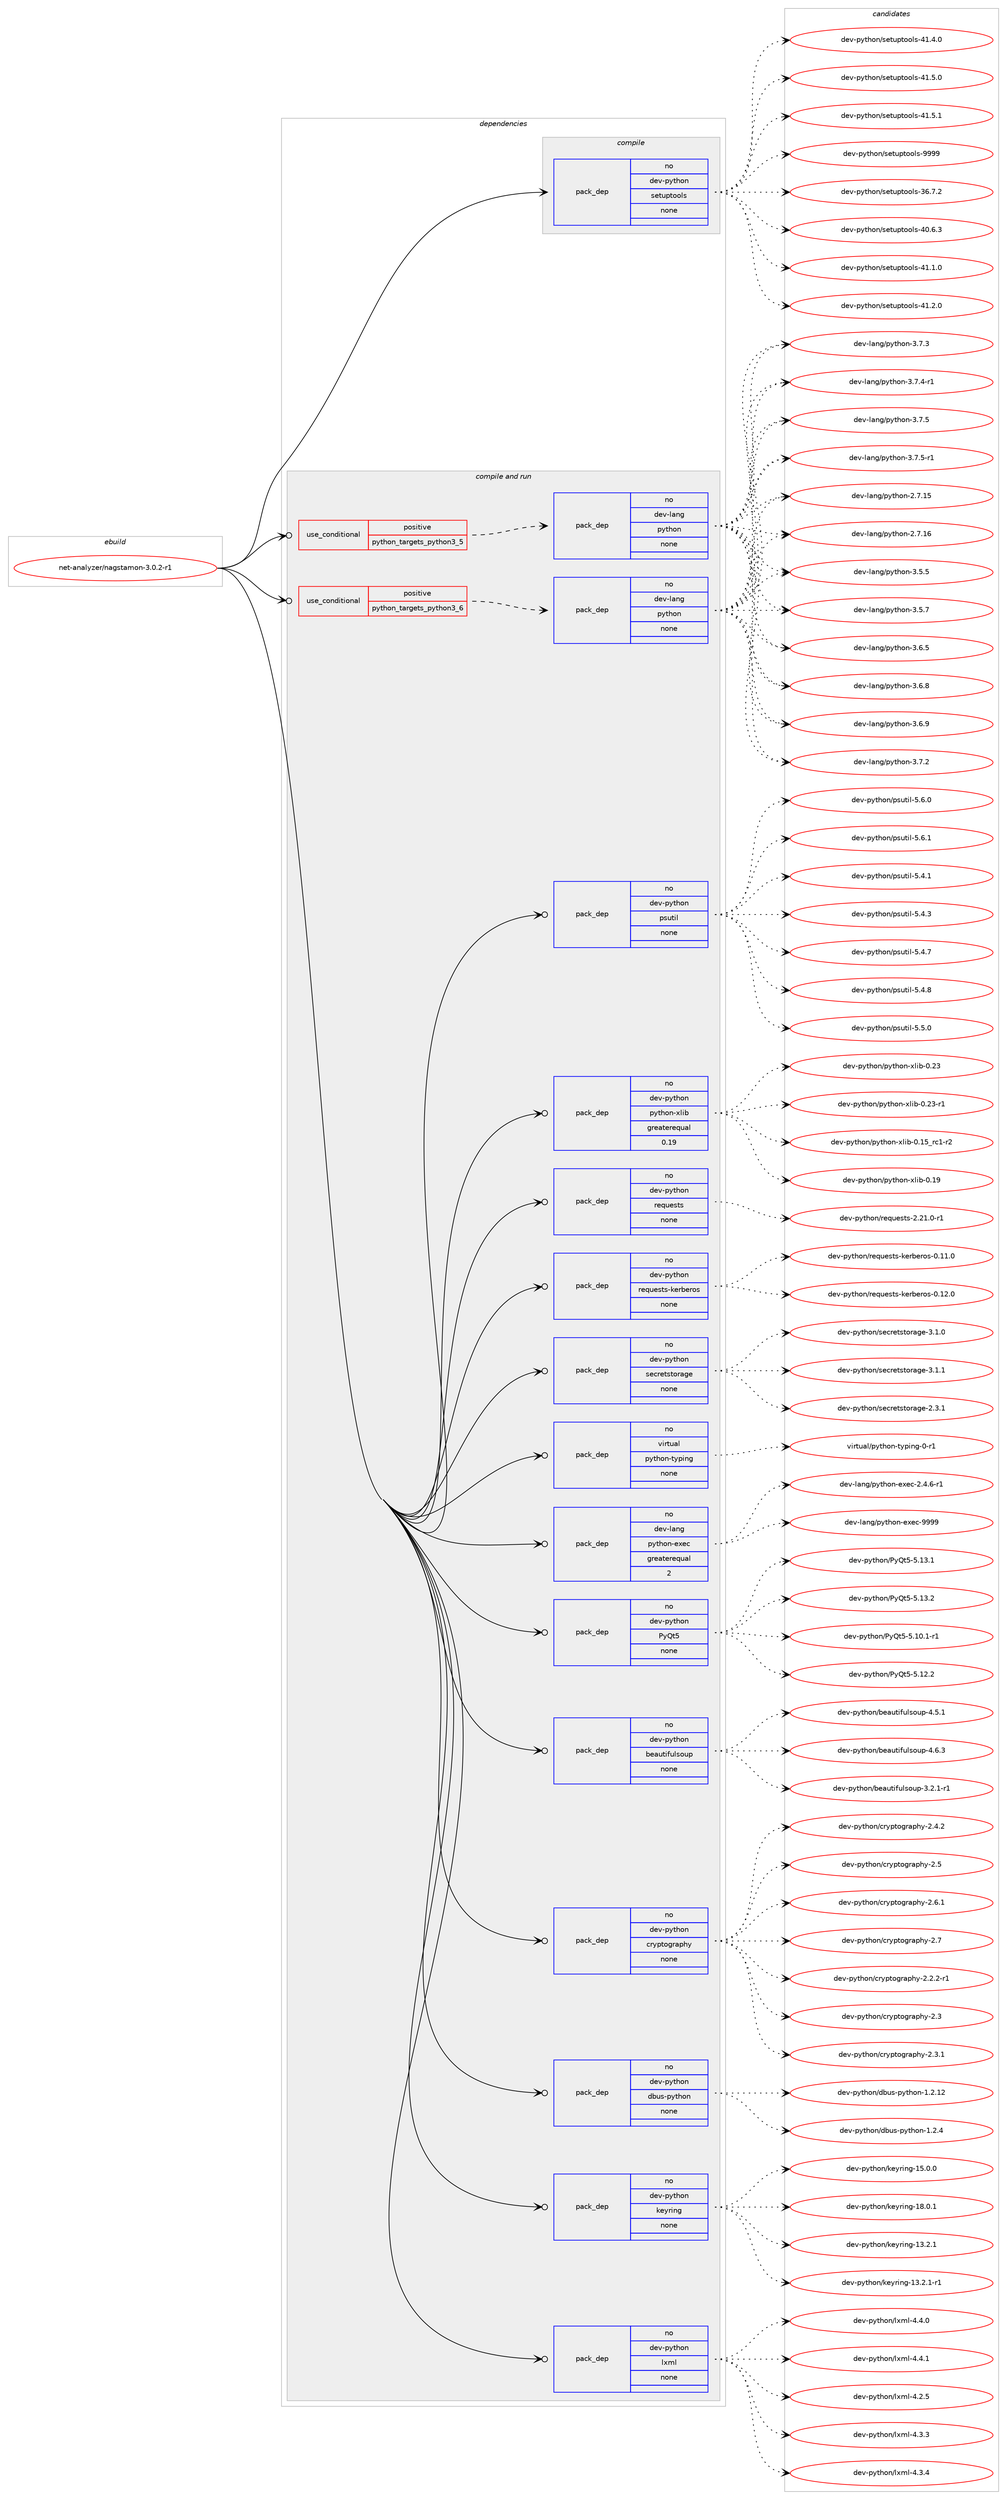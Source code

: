 digraph prolog {

# *************
# Graph options
# *************

newrank=true;
concentrate=true;
compound=true;
graph [rankdir=LR,fontname=Helvetica,fontsize=10,ranksep=1.5];#, ranksep=2.5, nodesep=0.2];
edge  [arrowhead=vee];
node  [fontname=Helvetica,fontsize=10];

# **********
# The ebuild
# **********

subgraph cluster_leftcol {
color=gray;
rank=same;
label=<<i>ebuild</i>>;
id [label="net-analyzer/nagstamon-3.0.2-r1", color=red, width=4, href="../net-analyzer/nagstamon-3.0.2-r1.svg"];
}

# ****************
# The dependencies
# ****************

subgraph cluster_midcol {
color=gray;
label=<<i>dependencies</i>>;
subgraph cluster_compile {
fillcolor="#eeeeee";
style=filled;
label=<<i>compile</i>>;
subgraph pack602021 {
dependency814353 [label=<<TABLE BORDER="0" CELLBORDER="1" CELLSPACING="0" CELLPADDING="4" WIDTH="220"><TR><TD ROWSPAN="6" CELLPADDING="30">pack_dep</TD></TR><TR><TD WIDTH="110">no</TD></TR><TR><TD>dev-python</TD></TR><TR><TD>setuptools</TD></TR><TR><TD>none</TD></TR><TR><TD></TD></TR></TABLE>>, shape=none, color=blue];
}
id:e -> dependency814353:w [weight=20,style="solid",arrowhead="vee"];
}
subgraph cluster_compileandrun {
fillcolor="#eeeeee";
style=filled;
label=<<i>compile and run</i>>;
subgraph cond198115 {
dependency814354 [label=<<TABLE BORDER="0" CELLBORDER="1" CELLSPACING="0" CELLPADDING="4"><TR><TD ROWSPAN="3" CELLPADDING="10">use_conditional</TD></TR><TR><TD>positive</TD></TR><TR><TD>python_targets_python3_5</TD></TR></TABLE>>, shape=none, color=red];
subgraph pack602022 {
dependency814355 [label=<<TABLE BORDER="0" CELLBORDER="1" CELLSPACING="0" CELLPADDING="4" WIDTH="220"><TR><TD ROWSPAN="6" CELLPADDING="30">pack_dep</TD></TR><TR><TD WIDTH="110">no</TD></TR><TR><TD>dev-lang</TD></TR><TR><TD>python</TD></TR><TR><TD>none</TD></TR><TR><TD></TD></TR></TABLE>>, shape=none, color=blue];
}
dependency814354:e -> dependency814355:w [weight=20,style="dashed",arrowhead="vee"];
}
id:e -> dependency814354:w [weight=20,style="solid",arrowhead="odotvee"];
subgraph cond198116 {
dependency814356 [label=<<TABLE BORDER="0" CELLBORDER="1" CELLSPACING="0" CELLPADDING="4"><TR><TD ROWSPAN="3" CELLPADDING="10">use_conditional</TD></TR><TR><TD>positive</TD></TR><TR><TD>python_targets_python3_6</TD></TR></TABLE>>, shape=none, color=red];
subgraph pack602023 {
dependency814357 [label=<<TABLE BORDER="0" CELLBORDER="1" CELLSPACING="0" CELLPADDING="4" WIDTH="220"><TR><TD ROWSPAN="6" CELLPADDING="30">pack_dep</TD></TR><TR><TD WIDTH="110">no</TD></TR><TR><TD>dev-lang</TD></TR><TR><TD>python</TD></TR><TR><TD>none</TD></TR><TR><TD></TD></TR></TABLE>>, shape=none, color=blue];
}
dependency814356:e -> dependency814357:w [weight=20,style="dashed",arrowhead="vee"];
}
id:e -> dependency814356:w [weight=20,style="solid",arrowhead="odotvee"];
subgraph pack602024 {
dependency814358 [label=<<TABLE BORDER="0" CELLBORDER="1" CELLSPACING="0" CELLPADDING="4" WIDTH="220"><TR><TD ROWSPAN="6" CELLPADDING="30">pack_dep</TD></TR><TR><TD WIDTH="110">no</TD></TR><TR><TD>dev-lang</TD></TR><TR><TD>python-exec</TD></TR><TR><TD>greaterequal</TD></TR><TR><TD>2</TD></TR></TABLE>>, shape=none, color=blue];
}
id:e -> dependency814358:w [weight=20,style="solid",arrowhead="odotvee"];
subgraph pack602025 {
dependency814359 [label=<<TABLE BORDER="0" CELLBORDER="1" CELLSPACING="0" CELLPADDING="4" WIDTH="220"><TR><TD ROWSPAN="6" CELLPADDING="30">pack_dep</TD></TR><TR><TD WIDTH="110">no</TD></TR><TR><TD>dev-python</TD></TR><TR><TD>PyQt5</TD></TR><TR><TD>none</TD></TR><TR><TD></TD></TR></TABLE>>, shape=none, color=blue];
}
id:e -> dependency814359:w [weight=20,style="solid",arrowhead="odotvee"];
subgraph pack602026 {
dependency814360 [label=<<TABLE BORDER="0" CELLBORDER="1" CELLSPACING="0" CELLPADDING="4" WIDTH="220"><TR><TD ROWSPAN="6" CELLPADDING="30">pack_dep</TD></TR><TR><TD WIDTH="110">no</TD></TR><TR><TD>dev-python</TD></TR><TR><TD>beautifulsoup</TD></TR><TR><TD>none</TD></TR><TR><TD></TD></TR></TABLE>>, shape=none, color=blue];
}
id:e -> dependency814360:w [weight=20,style="solid",arrowhead="odotvee"];
subgraph pack602027 {
dependency814361 [label=<<TABLE BORDER="0" CELLBORDER="1" CELLSPACING="0" CELLPADDING="4" WIDTH="220"><TR><TD ROWSPAN="6" CELLPADDING="30">pack_dep</TD></TR><TR><TD WIDTH="110">no</TD></TR><TR><TD>dev-python</TD></TR><TR><TD>cryptography</TD></TR><TR><TD>none</TD></TR><TR><TD></TD></TR></TABLE>>, shape=none, color=blue];
}
id:e -> dependency814361:w [weight=20,style="solid",arrowhead="odotvee"];
subgraph pack602028 {
dependency814362 [label=<<TABLE BORDER="0" CELLBORDER="1" CELLSPACING="0" CELLPADDING="4" WIDTH="220"><TR><TD ROWSPAN="6" CELLPADDING="30">pack_dep</TD></TR><TR><TD WIDTH="110">no</TD></TR><TR><TD>dev-python</TD></TR><TR><TD>dbus-python</TD></TR><TR><TD>none</TD></TR><TR><TD></TD></TR></TABLE>>, shape=none, color=blue];
}
id:e -> dependency814362:w [weight=20,style="solid",arrowhead="odotvee"];
subgraph pack602029 {
dependency814363 [label=<<TABLE BORDER="0" CELLBORDER="1" CELLSPACING="0" CELLPADDING="4" WIDTH="220"><TR><TD ROWSPAN="6" CELLPADDING="30">pack_dep</TD></TR><TR><TD WIDTH="110">no</TD></TR><TR><TD>dev-python</TD></TR><TR><TD>keyring</TD></TR><TR><TD>none</TD></TR><TR><TD></TD></TR></TABLE>>, shape=none, color=blue];
}
id:e -> dependency814363:w [weight=20,style="solid",arrowhead="odotvee"];
subgraph pack602030 {
dependency814364 [label=<<TABLE BORDER="0" CELLBORDER="1" CELLSPACING="0" CELLPADDING="4" WIDTH="220"><TR><TD ROWSPAN="6" CELLPADDING="30">pack_dep</TD></TR><TR><TD WIDTH="110">no</TD></TR><TR><TD>dev-python</TD></TR><TR><TD>lxml</TD></TR><TR><TD>none</TD></TR><TR><TD></TD></TR></TABLE>>, shape=none, color=blue];
}
id:e -> dependency814364:w [weight=20,style="solid",arrowhead="odotvee"];
subgraph pack602031 {
dependency814365 [label=<<TABLE BORDER="0" CELLBORDER="1" CELLSPACING="0" CELLPADDING="4" WIDTH="220"><TR><TD ROWSPAN="6" CELLPADDING="30">pack_dep</TD></TR><TR><TD WIDTH="110">no</TD></TR><TR><TD>dev-python</TD></TR><TR><TD>psutil</TD></TR><TR><TD>none</TD></TR><TR><TD></TD></TR></TABLE>>, shape=none, color=blue];
}
id:e -> dependency814365:w [weight=20,style="solid",arrowhead="odotvee"];
subgraph pack602032 {
dependency814366 [label=<<TABLE BORDER="0" CELLBORDER="1" CELLSPACING="0" CELLPADDING="4" WIDTH="220"><TR><TD ROWSPAN="6" CELLPADDING="30">pack_dep</TD></TR><TR><TD WIDTH="110">no</TD></TR><TR><TD>dev-python</TD></TR><TR><TD>python-xlib</TD></TR><TR><TD>greaterequal</TD></TR><TR><TD>0.19</TD></TR></TABLE>>, shape=none, color=blue];
}
id:e -> dependency814366:w [weight=20,style="solid",arrowhead="odotvee"];
subgraph pack602033 {
dependency814367 [label=<<TABLE BORDER="0" CELLBORDER="1" CELLSPACING="0" CELLPADDING="4" WIDTH="220"><TR><TD ROWSPAN="6" CELLPADDING="30">pack_dep</TD></TR><TR><TD WIDTH="110">no</TD></TR><TR><TD>dev-python</TD></TR><TR><TD>requests</TD></TR><TR><TD>none</TD></TR><TR><TD></TD></TR></TABLE>>, shape=none, color=blue];
}
id:e -> dependency814367:w [weight=20,style="solid",arrowhead="odotvee"];
subgraph pack602034 {
dependency814368 [label=<<TABLE BORDER="0" CELLBORDER="1" CELLSPACING="0" CELLPADDING="4" WIDTH="220"><TR><TD ROWSPAN="6" CELLPADDING="30">pack_dep</TD></TR><TR><TD WIDTH="110">no</TD></TR><TR><TD>dev-python</TD></TR><TR><TD>requests-kerberos</TD></TR><TR><TD>none</TD></TR><TR><TD></TD></TR></TABLE>>, shape=none, color=blue];
}
id:e -> dependency814368:w [weight=20,style="solid",arrowhead="odotvee"];
subgraph pack602035 {
dependency814369 [label=<<TABLE BORDER="0" CELLBORDER="1" CELLSPACING="0" CELLPADDING="4" WIDTH="220"><TR><TD ROWSPAN="6" CELLPADDING="30">pack_dep</TD></TR><TR><TD WIDTH="110">no</TD></TR><TR><TD>dev-python</TD></TR><TR><TD>secretstorage</TD></TR><TR><TD>none</TD></TR><TR><TD></TD></TR></TABLE>>, shape=none, color=blue];
}
id:e -> dependency814369:w [weight=20,style="solid",arrowhead="odotvee"];
subgraph pack602036 {
dependency814370 [label=<<TABLE BORDER="0" CELLBORDER="1" CELLSPACING="0" CELLPADDING="4" WIDTH="220"><TR><TD ROWSPAN="6" CELLPADDING="30">pack_dep</TD></TR><TR><TD WIDTH="110">no</TD></TR><TR><TD>virtual</TD></TR><TR><TD>python-typing</TD></TR><TR><TD>none</TD></TR><TR><TD></TD></TR></TABLE>>, shape=none, color=blue];
}
id:e -> dependency814370:w [weight=20,style="solid",arrowhead="odotvee"];
}
subgraph cluster_run {
fillcolor="#eeeeee";
style=filled;
label=<<i>run</i>>;
}
}

# **************
# The candidates
# **************

subgraph cluster_choices {
rank=same;
color=gray;
label=<<i>candidates</i>>;

subgraph choice602021 {
color=black;
nodesep=1;
choice100101118451121211161041111104711510111611711211611111110811545515446554650 [label="dev-python/setuptools-36.7.2", color=red, width=4,href="../dev-python/setuptools-36.7.2.svg"];
choice100101118451121211161041111104711510111611711211611111110811545524846544651 [label="dev-python/setuptools-40.6.3", color=red, width=4,href="../dev-python/setuptools-40.6.3.svg"];
choice100101118451121211161041111104711510111611711211611111110811545524946494648 [label="dev-python/setuptools-41.1.0", color=red, width=4,href="../dev-python/setuptools-41.1.0.svg"];
choice100101118451121211161041111104711510111611711211611111110811545524946504648 [label="dev-python/setuptools-41.2.0", color=red, width=4,href="../dev-python/setuptools-41.2.0.svg"];
choice100101118451121211161041111104711510111611711211611111110811545524946524648 [label="dev-python/setuptools-41.4.0", color=red, width=4,href="../dev-python/setuptools-41.4.0.svg"];
choice100101118451121211161041111104711510111611711211611111110811545524946534648 [label="dev-python/setuptools-41.5.0", color=red, width=4,href="../dev-python/setuptools-41.5.0.svg"];
choice100101118451121211161041111104711510111611711211611111110811545524946534649 [label="dev-python/setuptools-41.5.1", color=red, width=4,href="../dev-python/setuptools-41.5.1.svg"];
choice10010111845112121116104111110471151011161171121161111111081154557575757 [label="dev-python/setuptools-9999", color=red, width=4,href="../dev-python/setuptools-9999.svg"];
dependency814353:e -> choice100101118451121211161041111104711510111611711211611111110811545515446554650:w [style=dotted,weight="100"];
dependency814353:e -> choice100101118451121211161041111104711510111611711211611111110811545524846544651:w [style=dotted,weight="100"];
dependency814353:e -> choice100101118451121211161041111104711510111611711211611111110811545524946494648:w [style=dotted,weight="100"];
dependency814353:e -> choice100101118451121211161041111104711510111611711211611111110811545524946504648:w [style=dotted,weight="100"];
dependency814353:e -> choice100101118451121211161041111104711510111611711211611111110811545524946524648:w [style=dotted,weight="100"];
dependency814353:e -> choice100101118451121211161041111104711510111611711211611111110811545524946534648:w [style=dotted,weight="100"];
dependency814353:e -> choice100101118451121211161041111104711510111611711211611111110811545524946534649:w [style=dotted,weight="100"];
dependency814353:e -> choice10010111845112121116104111110471151011161171121161111111081154557575757:w [style=dotted,weight="100"];
}
subgraph choice602022 {
color=black;
nodesep=1;
choice10010111845108971101034711212111610411111045504655464953 [label="dev-lang/python-2.7.15", color=red, width=4,href="../dev-lang/python-2.7.15.svg"];
choice10010111845108971101034711212111610411111045504655464954 [label="dev-lang/python-2.7.16", color=red, width=4,href="../dev-lang/python-2.7.16.svg"];
choice100101118451089711010347112121116104111110455146534653 [label="dev-lang/python-3.5.5", color=red, width=4,href="../dev-lang/python-3.5.5.svg"];
choice100101118451089711010347112121116104111110455146534655 [label="dev-lang/python-3.5.7", color=red, width=4,href="../dev-lang/python-3.5.7.svg"];
choice100101118451089711010347112121116104111110455146544653 [label="dev-lang/python-3.6.5", color=red, width=4,href="../dev-lang/python-3.6.5.svg"];
choice100101118451089711010347112121116104111110455146544656 [label="dev-lang/python-3.6.8", color=red, width=4,href="../dev-lang/python-3.6.8.svg"];
choice100101118451089711010347112121116104111110455146544657 [label="dev-lang/python-3.6.9", color=red, width=4,href="../dev-lang/python-3.6.9.svg"];
choice100101118451089711010347112121116104111110455146554650 [label="dev-lang/python-3.7.2", color=red, width=4,href="../dev-lang/python-3.7.2.svg"];
choice100101118451089711010347112121116104111110455146554651 [label="dev-lang/python-3.7.3", color=red, width=4,href="../dev-lang/python-3.7.3.svg"];
choice1001011184510897110103471121211161041111104551465546524511449 [label="dev-lang/python-3.7.4-r1", color=red, width=4,href="../dev-lang/python-3.7.4-r1.svg"];
choice100101118451089711010347112121116104111110455146554653 [label="dev-lang/python-3.7.5", color=red, width=4,href="../dev-lang/python-3.7.5.svg"];
choice1001011184510897110103471121211161041111104551465546534511449 [label="dev-lang/python-3.7.5-r1", color=red, width=4,href="../dev-lang/python-3.7.5-r1.svg"];
dependency814355:e -> choice10010111845108971101034711212111610411111045504655464953:w [style=dotted,weight="100"];
dependency814355:e -> choice10010111845108971101034711212111610411111045504655464954:w [style=dotted,weight="100"];
dependency814355:e -> choice100101118451089711010347112121116104111110455146534653:w [style=dotted,weight="100"];
dependency814355:e -> choice100101118451089711010347112121116104111110455146534655:w [style=dotted,weight="100"];
dependency814355:e -> choice100101118451089711010347112121116104111110455146544653:w [style=dotted,weight="100"];
dependency814355:e -> choice100101118451089711010347112121116104111110455146544656:w [style=dotted,weight="100"];
dependency814355:e -> choice100101118451089711010347112121116104111110455146544657:w [style=dotted,weight="100"];
dependency814355:e -> choice100101118451089711010347112121116104111110455146554650:w [style=dotted,weight="100"];
dependency814355:e -> choice100101118451089711010347112121116104111110455146554651:w [style=dotted,weight="100"];
dependency814355:e -> choice1001011184510897110103471121211161041111104551465546524511449:w [style=dotted,weight="100"];
dependency814355:e -> choice100101118451089711010347112121116104111110455146554653:w [style=dotted,weight="100"];
dependency814355:e -> choice1001011184510897110103471121211161041111104551465546534511449:w [style=dotted,weight="100"];
}
subgraph choice602023 {
color=black;
nodesep=1;
choice10010111845108971101034711212111610411111045504655464953 [label="dev-lang/python-2.7.15", color=red, width=4,href="../dev-lang/python-2.7.15.svg"];
choice10010111845108971101034711212111610411111045504655464954 [label="dev-lang/python-2.7.16", color=red, width=4,href="../dev-lang/python-2.7.16.svg"];
choice100101118451089711010347112121116104111110455146534653 [label="dev-lang/python-3.5.5", color=red, width=4,href="../dev-lang/python-3.5.5.svg"];
choice100101118451089711010347112121116104111110455146534655 [label="dev-lang/python-3.5.7", color=red, width=4,href="../dev-lang/python-3.5.7.svg"];
choice100101118451089711010347112121116104111110455146544653 [label="dev-lang/python-3.6.5", color=red, width=4,href="../dev-lang/python-3.6.5.svg"];
choice100101118451089711010347112121116104111110455146544656 [label="dev-lang/python-3.6.8", color=red, width=4,href="../dev-lang/python-3.6.8.svg"];
choice100101118451089711010347112121116104111110455146544657 [label="dev-lang/python-3.6.9", color=red, width=4,href="../dev-lang/python-3.6.9.svg"];
choice100101118451089711010347112121116104111110455146554650 [label="dev-lang/python-3.7.2", color=red, width=4,href="../dev-lang/python-3.7.2.svg"];
choice100101118451089711010347112121116104111110455146554651 [label="dev-lang/python-3.7.3", color=red, width=4,href="../dev-lang/python-3.7.3.svg"];
choice1001011184510897110103471121211161041111104551465546524511449 [label="dev-lang/python-3.7.4-r1", color=red, width=4,href="../dev-lang/python-3.7.4-r1.svg"];
choice100101118451089711010347112121116104111110455146554653 [label="dev-lang/python-3.7.5", color=red, width=4,href="../dev-lang/python-3.7.5.svg"];
choice1001011184510897110103471121211161041111104551465546534511449 [label="dev-lang/python-3.7.5-r1", color=red, width=4,href="../dev-lang/python-3.7.5-r1.svg"];
dependency814357:e -> choice10010111845108971101034711212111610411111045504655464953:w [style=dotted,weight="100"];
dependency814357:e -> choice10010111845108971101034711212111610411111045504655464954:w [style=dotted,weight="100"];
dependency814357:e -> choice100101118451089711010347112121116104111110455146534653:w [style=dotted,weight="100"];
dependency814357:e -> choice100101118451089711010347112121116104111110455146534655:w [style=dotted,weight="100"];
dependency814357:e -> choice100101118451089711010347112121116104111110455146544653:w [style=dotted,weight="100"];
dependency814357:e -> choice100101118451089711010347112121116104111110455146544656:w [style=dotted,weight="100"];
dependency814357:e -> choice100101118451089711010347112121116104111110455146544657:w [style=dotted,weight="100"];
dependency814357:e -> choice100101118451089711010347112121116104111110455146554650:w [style=dotted,weight="100"];
dependency814357:e -> choice100101118451089711010347112121116104111110455146554651:w [style=dotted,weight="100"];
dependency814357:e -> choice1001011184510897110103471121211161041111104551465546524511449:w [style=dotted,weight="100"];
dependency814357:e -> choice100101118451089711010347112121116104111110455146554653:w [style=dotted,weight="100"];
dependency814357:e -> choice1001011184510897110103471121211161041111104551465546534511449:w [style=dotted,weight="100"];
}
subgraph choice602024 {
color=black;
nodesep=1;
choice10010111845108971101034711212111610411111045101120101994550465246544511449 [label="dev-lang/python-exec-2.4.6-r1", color=red, width=4,href="../dev-lang/python-exec-2.4.6-r1.svg"];
choice10010111845108971101034711212111610411111045101120101994557575757 [label="dev-lang/python-exec-9999", color=red, width=4,href="../dev-lang/python-exec-9999.svg"];
dependency814358:e -> choice10010111845108971101034711212111610411111045101120101994550465246544511449:w [style=dotted,weight="100"];
dependency814358:e -> choice10010111845108971101034711212111610411111045101120101994557575757:w [style=dotted,weight="100"];
}
subgraph choice602025 {
color=black;
nodesep=1;
choice1001011184511212111610411111047801218111653455346494846494511449 [label="dev-python/PyQt5-5.10.1-r1", color=red, width=4,href="../dev-python/PyQt5-5.10.1-r1.svg"];
choice100101118451121211161041111104780121811165345534649504650 [label="dev-python/PyQt5-5.12.2", color=red, width=4,href="../dev-python/PyQt5-5.12.2.svg"];
choice100101118451121211161041111104780121811165345534649514649 [label="dev-python/PyQt5-5.13.1", color=red, width=4,href="../dev-python/PyQt5-5.13.1.svg"];
choice100101118451121211161041111104780121811165345534649514650 [label="dev-python/PyQt5-5.13.2", color=red, width=4,href="../dev-python/PyQt5-5.13.2.svg"];
dependency814359:e -> choice1001011184511212111610411111047801218111653455346494846494511449:w [style=dotted,weight="100"];
dependency814359:e -> choice100101118451121211161041111104780121811165345534649504650:w [style=dotted,weight="100"];
dependency814359:e -> choice100101118451121211161041111104780121811165345534649514649:w [style=dotted,weight="100"];
dependency814359:e -> choice100101118451121211161041111104780121811165345534649514650:w [style=dotted,weight="100"];
}
subgraph choice602026 {
color=black;
nodesep=1;
choice100101118451121211161041111104798101971171161051021171081151111171124551465046494511449 [label="dev-python/beautifulsoup-3.2.1-r1", color=red, width=4,href="../dev-python/beautifulsoup-3.2.1-r1.svg"];
choice10010111845112121116104111110479810197117116105102117108115111117112455246534649 [label="dev-python/beautifulsoup-4.5.1", color=red, width=4,href="../dev-python/beautifulsoup-4.5.1.svg"];
choice10010111845112121116104111110479810197117116105102117108115111117112455246544651 [label="dev-python/beautifulsoup-4.6.3", color=red, width=4,href="../dev-python/beautifulsoup-4.6.3.svg"];
dependency814360:e -> choice100101118451121211161041111104798101971171161051021171081151111171124551465046494511449:w [style=dotted,weight="100"];
dependency814360:e -> choice10010111845112121116104111110479810197117116105102117108115111117112455246534649:w [style=dotted,weight="100"];
dependency814360:e -> choice10010111845112121116104111110479810197117116105102117108115111117112455246544651:w [style=dotted,weight="100"];
}
subgraph choice602027 {
color=black;
nodesep=1;
choice100101118451121211161041111104799114121112116111103114971121041214550465046504511449 [label="dev-python/cryptography-2.2.2-r1", color=red, width=4,href="../dev-python/cryptography-2.2.2-r1.svg"];
choice1001011184511212111610411111047991141211121161111031149711210412145504651 [label="dev-python/cryptography-2.3", color=red, width=4,href="../dev-python/cryptography-2.3.svg"];
choice10010111845112121116104111110479911412111211611110311497112104121455046514649 [label="dev-python/cryptography-2.3.1", color=red, width=4,href="../dev-python/cryptography-2.3.1.svg"];
choice10010111845112121116104111110479911412111211611110311497112104121455046524650 [label="dev-python/cryptography-2.4.2", color=red, width=4,href="../dev-python/cryptography-2.4.2.svg"];
choice1001011184511212111610411111047991141211121161111031149711210412145504653 [label="dev-python/cryptography-2.5", color=red, width=4,href="../dev-python/cryptography-2.5.svg"];
choice10010111845112121116104111110479911412111211611110311497112104121455046544649 [label="dev-python/cryptography-2.6.1", color=red, width=4,href="../dev-python/cryptography-2.6.1.svg"];
choice1001011184511212111610411111047991141211121161111031149711210412145504655 [label="dev-python/cryptography-2.7", color=red, width=4,href="../dev-python/cryptography-2.7.svg"];
dependency814361:e -> choice100101118451121211161041111104799114121112116111103114971121041214550465046504511449:w [style=dotted,weight="100"];
dependency814361:e -> choice1001011184511212111610411111047991141211121161111031149711210412145504651:w [style=dotted,weight="100"];
dependency814361:e -> choice10010111845112121116104111110479911412111211611110311497112104121455046514649:w [style=dotted,weight="100"];
dependency814361:e -> choice10010111845112121116104111110479911412111211611110311497112104121455046524650:w [style=dotted,weight="100"];
dependency814361:e -> choice1001011184511212111610411111047991141211121161111031149711210412145504653:w [style=dotted,weight="100"];
dependency814361:e -> choice10010111845112121116104111110479911412111211611110311497112104121455046544649:w [style=dotted,weight="100"];
dependency814361:e -> choice1001011184511212111610411111047991141211121161111031149711210412145504655:w [style=dotted,weight="100"];
}
subgraph choice602028 {
color=black;
nodesep=1;
choice1001011184511212111610411111047100981171154511212111610411111045494650464950 [label="dev-python/dbus-python-1.2.12", color=red, width=4,href="../dev-python/dbus-python-1.2.12.svg"];
choice10010111845112121116104111110471009811711545112121116104111110454946504652 [label="dev-python/dbus-python-1.2.4", color=red, width=4,href="../dev-python/dbus-python-1.2.4.svg"];
dependency814362:e -> choice1001011184511212111610411111047100981171154511212111610411111045494650464950:w [style=dotted,weight="100"];
dependency814362:e -> choice10010111845112121116104111110471009811711545112121116104111110454946504652:w [style=dotted,weight="100"];
}
subgraph choice602029 {
color=black;
nodesep=1;
choice100101118451121211161041111104710710112111410511010345495146504649 [label="dev-python/keyring-13.2.1", color=red, width=4,href="../dev-python/keyring-13.2.1.svg"];
choice1001011184511212111610411111047107101121114105110103454951465046494511449 [label="dev-python/keyring-13.2.1-r1", color=red, width=4,href="../dev-python/keyring-13.2.1-r1.svg"];
choice100101118451121211161041111104710710112111410511010345495346484648 [label="dev-python/keyring-15.0.0", color=red, width=4,href="../dev-python/keyring-15.0.0.svg"];
choice100101118451121211161041111104710710112111410511010345495646484649 [label="dev-python/keyring-18.0.1", color=red, width=4,href="../dev-python/keyring-18.0.1.svg"];
dependency814363:e -> choice100101118451121211161041111104710710112111410511010345495146504649:w [style=dotted,weight="100"];
dependency814363:e -> choice1001011184511212111610411111047107101121114105110103454951465046494511449:w [style=dotted,weight="100"];
dependency814363:e -> choice100101118451121211161041111104710710112111410511010345495346484648:w [style=dotted,weight="100"];
dependency814363:e -> choice100101118451121211161041111104710710112111410511010345495646484649:w [style=dotted,weight="100"];
}
subgraph choice602030 {
color=black;
nodesep=1;
choice1001011184511212111610411111047108120109108455246504653 [label="dev-python/lxml-4.2.5", color=red, width=4,href="../dev-python/lxml-4.2.5.svg"];
choice1001011184511212111610411111047108120109108455246514651 [label="dev-python/lxml-4.3.3", color=red, width=4,href="../dev-python/lxml-4.3.3.svg"];
choice1001011184511212111610411111047108120109108455246514652 [label="dev-python/lxml-4.3.4", color=red, width=4,href="../dev-python/lxml-4.3.4.svg"];
choice1001011184511212111610411111047108120109108455246524648 [label="dev-python/lxml-4.4.0", color=red, width=4,href="../dev-python/lxml-4.4.0.svg"];
choice1001011184511212111610411111047108120109108455246524649 [label="dev-python/lxml-4.4.1", color=red, width=4,href="../dev-python/lxml-4.4.1.svg"];
dependency814364:e -> choice1001011184511212111610411111047108120109108455246504653:w [style=dotted,weight="100"];
dependency814364:e -> choice1001011184511212111610411111047108120109108455246514651:w [style=dotted,weight="100"];
dependency814364:e -> choice1001011184511212111610411111047108120109108455246514652:w [style=dotted,weight="100"];
dependency814364:e -> choice1001011184511212111610411111047108120109108455246524648:w [style=dotted,weight="100"];
dependency814364:e -> choice1001011184511212111610411111047108120109108455246524649:w [style=dotted,weight="100"];
}
subgraph choice602031 {
color=black;
nodesep=1;
choice1001011184511212111610411111047112115117116105108455346524649 [label="dev-python/psutil-5.4.1", color=red, width=4,href="../dev-python/psutil-5.4.1.svg"];
choice1001011184511212111610411111047112115117116105108455346524651 [label="dev-python/psutil-5.4.3", color=red, width=4,href="../dev-python/psutil-5.4.3.svg"];
choice1001011184511212111610411111047112115117116105108455346524655 [label="dev-python/psutil-5.4.7", color=red, width=4,href="../dev-python/psutil-5.4.7.svg"];
choice1001011184511212111610411111047112115117116105108455346524656 [label="dev-python/psutil-5.4.8", color=red, width=4,href="../dev-python/psutil-5.4.8.svg"];
choice1001011184511212111610411111047112115117116105108455346534648 [label="dev-python/psutil-5.5.0", color=red, width=4,href="../dev-python/psutil-5.5.0.svg"];
choice1001011184511212111610411111047112115117116105108455346544648 [label="dev-python/psutil-5.6.0", color=red, width=4,href="../dev-python/psutil-5.6.0.svg"];
choice1001011184511212111610411111047112115117116105108455346544649 [label="dev-python/psutil-5.6.1", color=red, width=4,href="../dev-python/psutil-5.6.1.svg"];
dependency814365:e -> choice1001011184511212111610411111047112115117116105108455346524649:w [style=dotted,weight="100"];
dependency814365:e -> choice1001011184511212111610411111047112115117116105108455346524651:w [style=dotted,weight="100"];
dependency814365:e -> choice1001011184511212111610411111047112115117116105108455346524655:w [style=dotted,weight="100"];
dependency814365:e -> choice1001011184511212111610411111047112115117116105108455346524656:w [style=dotted,weight="100"];
dependency814365:e -> choice1001011184511212111610411111047112115117116105108455346534648:w [style=dotted,weight="100"];
dependency814365:e -> choice1001011184511212111610411111047112115117116105108455346544648:w [style=dotted,weight="100"];
dependency814365:e -> choice1001011184511212111610411111047112115117116105108455346544649:w [style=dotted,weight="100"];
}
subgraph choice602032 {
color=black;
nodesep=1;
choice1001011184511212111610411111047112121116104111110451201081059845484649539511499494511450 [label="dev-python/python-xlib-0.15_rc1-r2", color=red, width=4,href="../dev-python/python-xlib-0.15_rc1-r2.svg"];
choice100101118451121211161041111104711212111610411111045120108105984548464957 [label="dev-python/python-xlib-0.19", color=red, width=4,href="../dev-python/python-xlib-0.19.svg"];
choice100101118451121211161041111104711212111610411111045120108105984548465051 [label="dev-python/python-xlib-0.23", color=red, width=4,href="../dev-python/python-xlib-0.23.svg"];
choice1001011184511212111610411111047112121116104111110451201081059845484650514511449 [label="dev-python/python-xlib-0.23-r1", color=red, width=4,href="../dev-python/python-xlib-0.23-r1.svg"];
dependency814366:e -> choice1001011184511212111610411111047112121116104111110451201081059845484649539511499494511450:w [style=dotted,weight="100"];
dependency814366:e -> choice100101118451121211161041111104711212111610411111045120108105984548464957:w [style=dotted,weight="100"];
dependency814366:e -> choice100101118451121211161041111104711212111610411111045120108105984548465051:w [style=dotted,weight="100"];
dependency814366:e -> choice1001011184511212111610411111047112121116104111110451201081059845484650514511449:w [style=dotted,weight="100"];
}
subgraph choice602033 {
color=black;
nodesep=1;
choice1001011184511212111610411111047114101113117101115116115455046504946484511449 [label="dev-python/requests-2.21.0-r1", color=red, width=4,href="../dev-python/requests-2.21.0-r1.svg"];
dependency814367:e -> choice1001011184511212111610411111047114101113117101115116115455046504946484511449:w [style=dotted,weight="100"];
}
subgraph choice602034 {
color=black;
nodesep=1;
choice1001011184511212111610411111047114101113117101115116115451071011149810111411111545484649494648 [label="dev-python/requests-kerberos-0.11.0", color=red, width=4,href="../dev-python/requests-kerberos-0.11.0.svg"];
choice1001011184511212111610411111047114101113117101115116115451071011149810111411111545484649504648 [label="dev-python/requests-kerberos-0.12.0", color=red, width=4,href="../dev-python/requests-kerberos-0.12.0.svg"];
dependency814368:e -> choice1001011184511212111610411111047114101113117101115116115451071011149810111411111545484649494648:w [style=dotted,weight="100"];
dependency814368:e -> choice1001011184511212111610411111047114101113117101115116115451071011149810111411111545484649504648:w [style=dotted,weight="100"];
}
subgraph choice602035 {
color=black;
nodesep=1;
choice10010111845112121116104111110471151019911410111611511611111497103101455046514649 [label="dev-python/secretstorage-2.3.1", color=red, width=4,href="../dev-python/secretstorage-2.3.1.svg"];
choice10010111845112121116104111110471151019911410111611511611111497103101455146494648 [label="dev-python/secretstorage-3.1.0", color=red, width=4,href="../dev-python/secretstorage-3.1.0.svg"];
choice10010111845112121116104111110471151019911410111611511611111497103101455146494649 [label="dev-python/secretstorage-3.1.1", color=red, width=4,href="../dev-python/secretstorage-3.1.1.svg"];
dependency814369:e -> choice10010111845112121116104111110471151019911410111611511611111497103101455046514649:w [style=dotted,weight="100"];
dependency814369:e -> choice10010111845112121116104111110471151019911410111611511611111497103101455146494648:w [style=dotted,weight="100"];
dependency814369:e -> choice10010111845112121116104111110471151019911410111611511611111497103101455146494649:w [style=dotted,weight="100"];
}
subgraph choice602036 {
color=black;
nodesep=1;
choice11810511411611797108471121211161041111104511612111210511010345484511449 [label="virtual/python-typing-0-r1", color=red, width=4,href="../virtual/python-typing-0-r1.svg"];
dependency814370:e -> choice11810511411611797108471121211161041111104511612111210511010345484511449:w [style=dotted,weight="100"];
}
}

}
